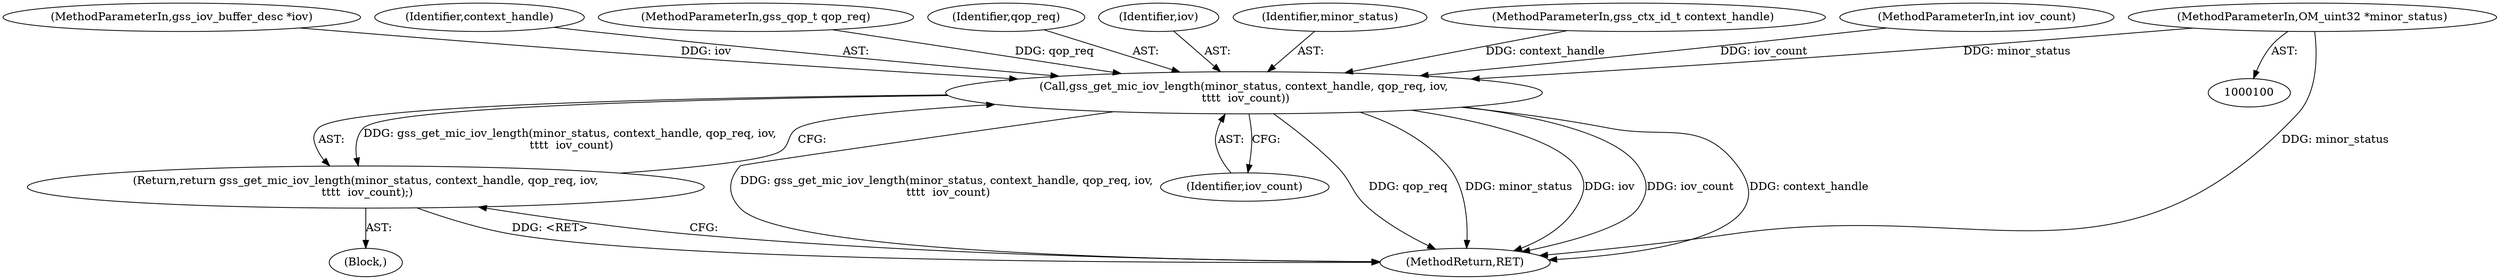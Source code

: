 digraph "1_krb5_b51b33f2bc5d1497ddf5bd107f791c101695000d_10@pointer" {
"1000101" [label="(MethodParameterIn,OM_uint32 *minor_status)"];
"1000108" [label="(Call,gss_get_mic_iov_length(minor_status, context_handle, qop_req, iov,\n \t\t\t\t  iov_count))"];
"1000107" [label="(Return,return gss_get_mic_iov_length(minor_status, context_handle, qop_req, iov,\n \t\t\t\t  iov_count);)"];
"1000104" [label="(MethodParameterIn,gss_iov_buffer_desc *iov)"];
"1000110" [label="(Identifier,context_handle)"];
"1000103" [label="(MethodParameterIn,gss_qop_t qop_req)"];
"1000107" [label="(Return,return gss_get_mic_iov_length(minor_status, context_handle, qop_req, iov,\n \t\t\t\t  iov_count);)"];
"1000111" [label="(Identifier,qop_req)"];
"1000112" [label="(Identifier,iov)"];
"1000109" [label="(Identifier,minor_status)"];
"1000108" [label="(Call,gss_get_mic_iov_length(minor_status, context_handle, qop_req, iov,\n \t\t\t\t  iov_count))"];
"1000102" [label="(MethodParameterIn,gss_ctx_id_t context_handle)"];
"1000113" [label="(Identifier,iov_count)"];
"1000105" [label="(MethodParameterIn,int iov_count)"];
"1000106" [label="(Block,)"];
"1000101" [label="(MethodParameterIn,OM_uint32 *minor_status)"];
"1000114" [label="(MethodReturn,RET)"];
"1000101" -> "1000100"  [label="AST: "];
"1000101" -> "1000114"  [label="DDG: minor_status"];
"1000101" -> "1000108"  [label="DDG: minor_status"];
"1000108" -> "1000107"  [label="AST: "];
"1000108" -> "1000113"  [label="CFG: "];
"1000109" -> "1000108"  [label="AST: "];
"1000110" -> "1000108"  [label="AST: "];
"1000111" -> "1000108"  [label="AST: "];
"1000112" -> "1000108"  [label="AST: "];
"1000113" -> "1000108"  [label="AST: "];
"1000107" -> "1000108"  [label="CFG: "];
"1000108" -> "1000114"  [label="DDG: gss_get_mic_iov_length(minor_status, context_handle, qop_req, iov,\n \t\t\t\t  iov_count)"];
"1000108" -> "1000114"  [label="DDG: qop_req"];
"1000108" -> "1000114"  [label="DDG: minor_status"];
"1000108" -> "1000114"  [label="DDG: iov"];
"1000108" -> "1000114"  [label="DDG: iov_count"];
"1000108" -> "1000114"  [label="DDG: context_handle"];
"1000108" -> "1000107"  [label="DDG: gss_get_mic_iov_length(minor_status, context_handle, qop_req, iov,\n \t\t\t\t  iov_count)"];
"1000102" -> "1000108"  [label="DDG: context_handle"];
"1000103" -> "1000108"  [label="DDG: qop_req"];
"1000104" -> "1000108"  [label="DDG: iov"];
"1000105" -> "1000108"  [label="DDG: iov_count"];
"1000107" -> "1000106"  [label="AST: "];
"1000114" -> "1000107"  [label="CFG: "];
"1000107" -> "1000114"  [label="DDG: <RET>"];
}
